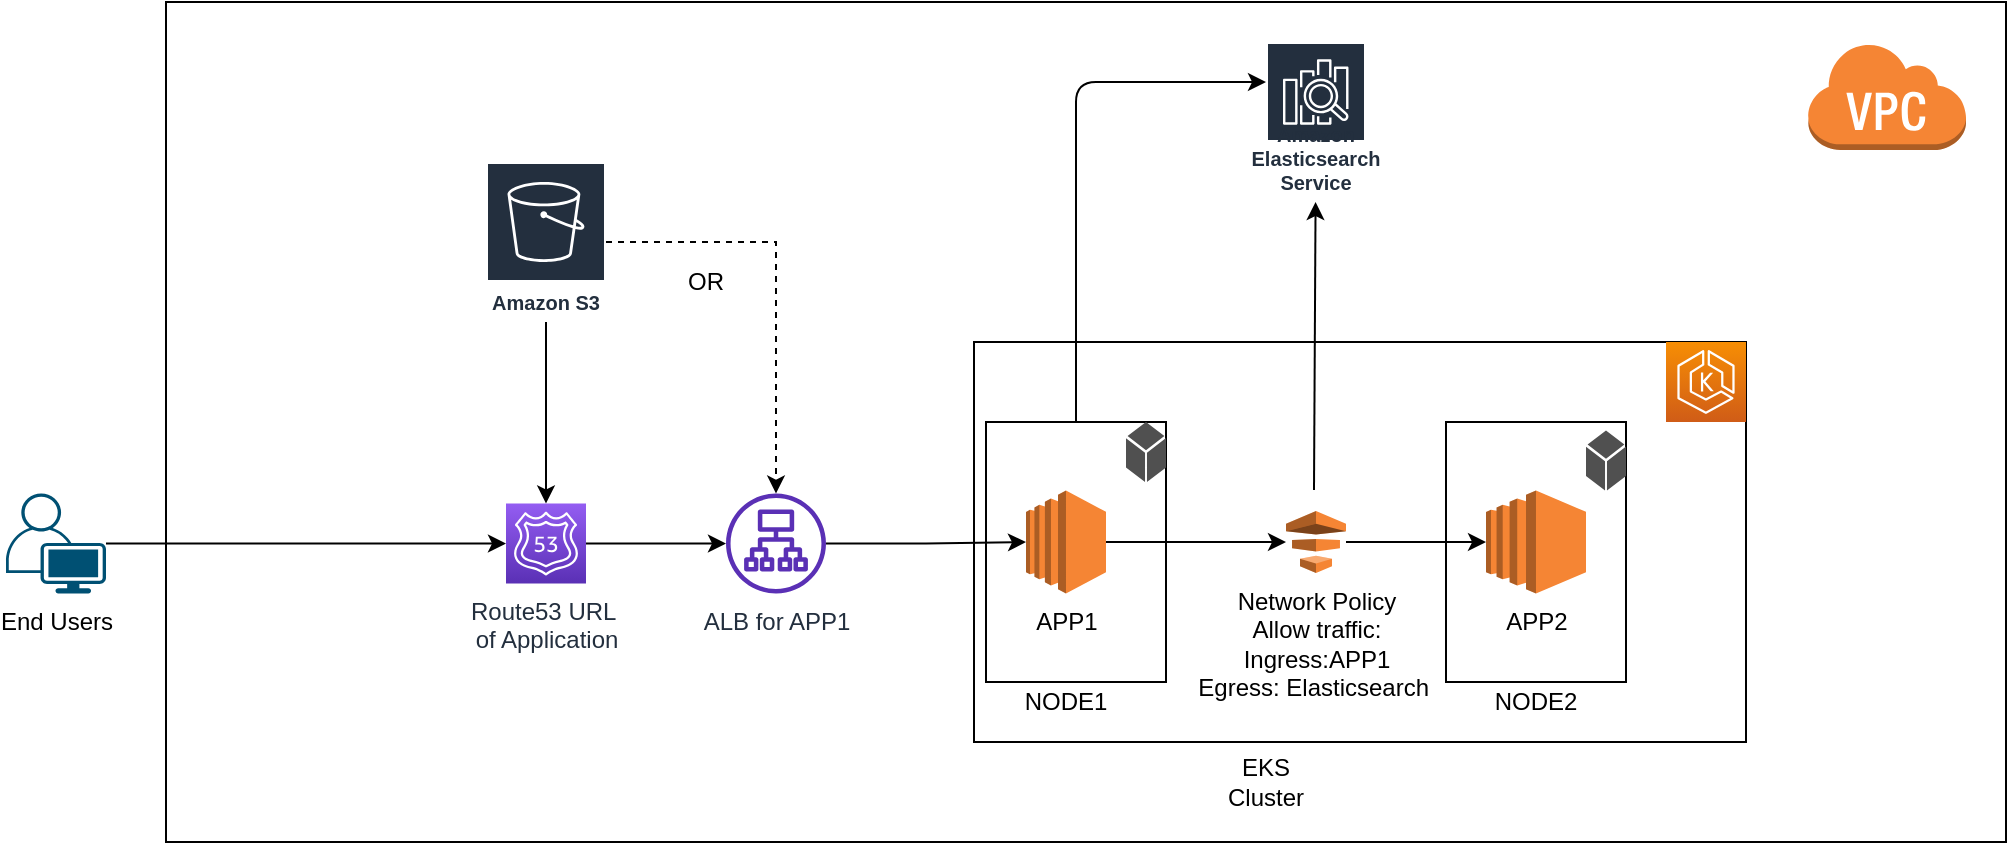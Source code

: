 <mxfile version="14.8.5" type="github"><diagram id="_4ZeRUP1PXy7Hf9NsphL" name="Page-1"><mxGraphModel dx="1944" dy="1838" grid="1" gridSize="10" guides="1" tooltips="1" connect="1" arrows="1" fold="1" page="1" pageScale="1" pageWidth="827" pageHeight="1169" math="0" shadow="0"><root><mxCell id="0"/><mxCell id="1" parent="0"/><mxCell id="JBoHC-z3NZLjYAoA6Yyu-1" value="" style="rounded=0;whiteSpace=wrap;html=1;" parent="1" vertex="1"><mxGeometry x="294" y="130" width="386" height="200" as="geometry"/></mxCell><mxCell id="JBoHC-z3NZLjYAoA6Yyu-2" value="" style="points=[[0,0,0],[0.25,0,0],[0.5,0,0],[0.75,0,0],[1,0,0],[0,1,0],[0.25,1,0],[0.5,1,0],[0.75,1,0],[1,1,0],[0,0.25,0],[0,0.5,0],[0,0.75,0],[1,0.25,0],[1,0.5,0],[1,0.75,0]];outlineConnect=0;fontColor=#232F3E;gradientColor=#F78E04;gradientDirection=north;fillColor=#D05C17;strokeColor=#ffffff;dashed=0;verticalLabelPosition=bottom;verticalAlign=top;align=center;html=1;fontSize=12;fontStyle=0;aspect=fixed;shape=mxgraph.aws4.resourceIcon;resIcon=mxgraph.aws4.eks;" parent="1" vertex="1"><mxGeometry x="640" y="130" width="40" height="40" as="geometry"/></mxCell><mxCell id="GiBo25PQqcA8f2AZ5hZm-2" value="" style="edgeStyle=orthogonalEdgeStyle;rounded=0;orthogonalLoop=1;jettySize=auto;html=1;" edge="1" parent="1" source="JBoHC-z3NZLjYAoA6Yyu-3" target="JBoHC-z3NZLjYAoA6Yyu-5"><mxGeometry relative="1" as="geometry"/></mxCell><mxCell id="JBoHC-z3NZLjYAoA6Yyu-3" value="APP1" style="outlineConnect=0;dashed=0;verticalLabelPosition=bottom;verticalAlign=top;align=center;html=1;shape=mxgraph.aws3.ec2;fillColor=#F58534;gradientColor=none;" parent="1" vertex="1"><mxGeometry x="320" y="204.25" width="40" height="51.5" as="geometry"/></mxCell><mxCell id="JBoHC-z3NZLjYAoA6Yyu-4" value="APP2" style="outlineConnect=0;dashed=0;verticalLabelPosition=bottom;verticalAlign=top;align=center;html=1;shape=mxgraph.aws3.ec2;fillColor=#F58534;gradientColor=none;" parent="1" vertex="1"><mxGeometry x="550" y="204.25" width="50" height="51.5" as="geometry"/></mxCell><mxCell id="GiBo25PQqcA8f2AZ5hZm-3" style="edgeStyle=orthogonalEdgeStyle;rounded=0;orthogonalLoop=1;jettySize=auto;html=1;" edge="1" parent="1" source="JBoHC-z3NZLjYAoA6Yyu-5" target="JBoHC-z3NZLjYAoA6Yyu-4"><mxGeometry relative="1" as="geometry"/></mxCell><mxCell id="JBoHC-z3NZLjYAoA6Yyu-5" value="Network Policy&lt;br&gt;Allow traffic: &lt;br&gt;Ingress:APP1&lt;br&gt;Egress: Elasticsearch&amp;nbsp;" style="outlineConnect=0;dashed=0;verticalLabelPosition=bottom;verticalAlign=top;align=center;html=1;shape=mxgraph.aws3.data_pipeline;fillColor=#F58534;gradientColor=none;" parent="1" vertex="1"><mxGeometry x="450" y="214.5" width="30" height="31" as="geometry"/></mxCell><mxCell id="GiBo25PQqcA8f2AZ5hZm-4" value="" style="rounded=0;whiteSpace=wrap;html=1;fillColor=none;" vertex="1" parent="1"><mxGeometry x="-110" y="-40" width="920" height="420" as="geometry"/></mxCell><mxCell id="GiBo25PQqcA8f2AZ5hZm-5" value="" style="outlineConnect=0;dashed=0;verticalLabelPosition=bottom;verticalAlign=top;align=center;html=1;shape=mxgraph.aws3.virtual_private_cloud;fillColor=#F58534;gradientColor=none;" vertex="1" parent="1"><mxGeometry x="710.5" y="-20" width="79.5" height="54" as="geometry"/></mxCell><mxCell id="GiBo25PQqcA8f2AZ5hZm-10" value="" style="edgeStyle=orthogonalEdgeStyle;rounded=0;orthogonalLoop=1;jettySize=auto;html=1;" edge="1" parent="1" source="GiBo25PQqcA8f2AZ5hZm-6" target="GiBo25PQqcA8f2AZ5hZm-7"><mxGeometry relative="1" as="geometry"/></mxCell><mxCell id="GiBo25PQqcA8f2AZ5hZm-6" value="Route53 URL&amp;nbsp;&lt;br&gt;of Application" style="points=[[0,0,0],[0.25,0,0],[0.5,0,0],[0.75,0,0],[1,0,0],[0,1,0],[0.25,1,0],[0.5,1,0],[0.75,1,0],[1,1,0],[0,0.25,0],[0,0.5,0],[0,0.75,0],[1,0.25,0],[1,0.5,0],[1,0.75,0]];outlineConnect=0;fontColor=#232F3E;gradientColor=#945DF2;gradientDirection=north;fillColor=#5A30B5;strokeColor=#ffffff;dashed=0;verticalLabelPosition=bottom;verticalAlign=top;align=center;html=1;fontSize=12;fontStyle=0;aspect=fixed;shape=mxgraph.aws4.resourceIcon;resIcon=mxgraph.aws4.route_53;" vertex="1" parent="1"><mxGeometry x="60" y="210.75" width="40" height="40" as="geometry"/></mxCell><mxCell id="GiBo25PQqcA8f2AZ5hZm-9" value="" style="edgeStyle=orthogonalEdgeStyle;rounded=0;orthogonalLoop=1;jettySize=auto;html=1;" edge="1" parent="1" source="GiBo25PQqcA8f2AZ5hZm-7" target="JBoHC-z3NZLjYAoA6Yyu-3"><mxGeometry relative="1" as="geometry"/></mxCell><mxCell id="GiBo25PQqcA8f2AZ5hZm-7" value="ALB for APP1" style="outlineConnect=0;fontColor=#232F3E;gradientColor=none;fillColor=#5A30B5;strokeColor=none;dashed=0;verticalLabelPosition=bottom;verticalAlign=top;align=center;html=1;fontSize=12;fontStyle=0;aspect=fixed;pointerEvents=1;shape=mxgraph.aws4.application_load_balancer;" vertex="1" parent="1"><mxGeometry x="170" y="205.75" width="50" height="50" as="geometry"/></mxCell><mxCell id="GiBo25PQqcA8f2AZ5hZm-13" value="" style="rounded=0;whiteSpace=wrap;html=1;fillColor=none;" vertex="1" parent="1"><mxGeometry x="300" y="170" width="90" height="130" as="geometry"/></mxCell><mxCell id="GiBo25PQqcA8f2AZ5hZm-14" value="" style="pointerEvents=1;shadow=0;dashed=0;html=1;strokeColor=none;fillColor=#505050;labelPosition=center;verticalLabelPosition=bottom;verticalAlign=top;outlineConnect=0;align=center;shape=mxgraph.office.concepts.node_generic;" vertex="1" parent="1"><mxGeometry x="370" y="170" width="20" height="30" as="geometry"/></mxCell><mxCell id="GiBo25PQqcA8f2AZ5hZm-15" value="" style="rounded=0;whiteSpace=wrap;html=1;fillColor=none;" vertex="1" parent="1"><mxGeometry x="530" y="170" width="90" height="130" as="geometry"/></mxCell><mxCell id="GiBo25PQqcA8f2AZ5hZm-16" value="" style="pointerEvents=1;shadow=0;dashed=0;html=1;strokeColor=none;fillColor=#505050;labelPosition=center;verticalLabelPosition=bottom;verticalAlign=top;outlineConnect=0;align=center;shape=mxgraph.office.concepts.node_generic;" vertex="1" parent="1"><mxGeometry x="600" y="174.25" width="20" height="30" as="geometry"/></mxCell><mxCell id="GiBo25PQqcA8f2AZ5hZm-17" value="NODE1" style="text;html=1;strokeColor=none;fillColor=none;align=center;verticalAlign=middle;whiteSpace=wrap;rounded=0;" vertex="1" parent="1"><mxGeometry x="320" y="300" width="40" height="20" as="geometry"/></mxCell><mxCell id="GiBo25PQqcA8f2AZ5hZm-18" value="NODE2" style="text;html=1;strokeColor=none;fillColor=none;align=center;verticalAlign=middle;whiteSpace=wrap;rounded=0;" vertex="1" parent="1"><mxGeometry x="555" y="300" width="40" height="20" as="geometry"/></mxCell><mxCell id="GiBo25PQqcA8f2AZ5hZm-19" value="EKS Cluster" style="text;html=1;strokeColor=none;fillColor=none;align=center;verticalAlign=middle;whiteSpace=wrap;rounded=0;" vertex="1" parent="1"><mxGeometry x="420" y="340" width="40" height="20" as="geometry"/></mxCell><mxCell id="GiBo25PQqcA8f2AZ5hZm-21" value="" style="edgeStyle=orthogonalEdgeStyle;rounded=0;orthogonalLoop=1;jettySize=auto;html=1;" edge="1" parent="1" source="GiBo25PQqcA8f2AZ5hZm-20" target="GiBo25PQqcA8f2AZ5hZm-6"><mxGeometry relative="1" as="geometry"/></mxCell><mxCell id="GiBo25PQqcA8f2AZ5hZm-25" style="edgeStyle=orthogonalEdgeStyle;rounded=0;orthogonalLoop=1;jettySize=auto;html=1;dashed=1;" edge="1" parent="1" source="GiBo25PQqcA8f2AZ5hZm-20" target="GiBo25PQqcA8f2AZ5hZm-7"><mxGeometry relative="1" as="geometry"/></mxCell><mxCell id="GiBo25PQqcA8f2AZ5hZm-20" value="Amazon S3" style="outlineConnect=0;fontColor=#232F3E;gradientColor=none;strokeColor=#ffffff;fillColor=#232F3E;dashed=0;verticalLabelPosition=middle;verticalAlign=bottom;align=center;html=1;whiteSpace=wrap;fontSize=10;fontStyle=1;spacing=3;shape=mxgraph.aws4.productIcon;prIcon=mxgraph.aws4.s3;" vertex="1" parent="1"><mxGeometry x="50" y="40" width="60" height="80" as="geometry"/></mxCell><mxCell id="GiBo25PQqcA8f2AZ5hZm-24" value="" style="edgeStyle=orthogonalEdgeStyle;rounded=0;orthogonalLoop=1;jettySize=auto;html=1;" edge="1" parent="1" source="GiBo25PQqcA8f2AZ5hZm-23" target="GiBo25PQqcA8f2AZ5hZm-6"><mxGeometry relative="1" as="geometry"/></mxCell><mxCell id="GiBo25PQqcA8f2AZ5hZm-23" value="End Users" style="points=[[0.35,0,0],[0.98,0.51,0],[1,0.71,0],[0.67,1,0],[0,0.795,0],[0,0.65,0]];verticalLabelPosition=bottom;html=1;verticalAlign=top;aspect=fixed;align=center;pointerEvents=1;shape=mxgraph.cisco19.user;fillColor=#005073;strokeColor=none;" vertex="1" parent="1"><mxGeometry x="-190" y="205.75" width="50" height="50" as="geometry"/></mxCell><mxCell id="GiBo25PQqcA8f2AZ5hZm-26" value="OR" style="text;html=1;strokeColor=none;fillColor=none;align=center;verticalAlign=middle;whiteSpace=wrap;rounded=0;" vertex="1" parent="1"><mxGeometry x="140" y="90" width="40" height="20" as="geometry"/></mxCell><mxCell id="GiBo25PQqcA8f2AZ5hZm-27" value="Amazon Elasticsearch Service" style="outlineConnect=0;fontColor=#232F3E;gradientColor=none;strokeColor=#ffffff;fillColor=#232F3E;dashed=0;verticalLabelPosition=middle;verticalAlign=bottom;align=center;html=1;whiteSpace=wrap;fontSize=10;fontStyle=1;spacing=3;shape=mxgraph.aws4.productIcon;prIcon=mxgraph.aws4.elasticsearch_service;" vertex="1" parent="1"><mxGeometry x="440" y="-20" width="50" height="80" as="geometry"/></mxCell><mxCell id="GiBo25PQqcA8f2AZ5hZm-31" value="" style="endArrow=classic;html=1;" edge="1" parent="1" target="GiBo25PQqcA8f2AZ5hZm-27"><mxGeometry width="50" height="50" relative="1" as="geometry"><mxPoint x="464" y="204" as="sourcePoint"/><mxPoint x="510" y="154.25" as="targetPoint"/></mxGeometry></mxCell><mxCell id="GiBo25PQqcA8f2AZ5hZm-35" value="" style="endArrow=classic;html=1;exitX=0.5;exitY=0;exitDx=0;exitDy=0;" edge="1" parent="1" source="GiBo25PQqcA8f2AZ5hZm-13"><mxGeometry width="50" height="50" relative="1" as="geometry"><mxPoint x="270" y="70" as="sourcePoint"/><mxPoint x="440" as="targetPoint"/><Array as="points"><mxPoint x="345"/></Array></mxGeometry></mxCell></root></mxGraphModel></diagram></mxfile>